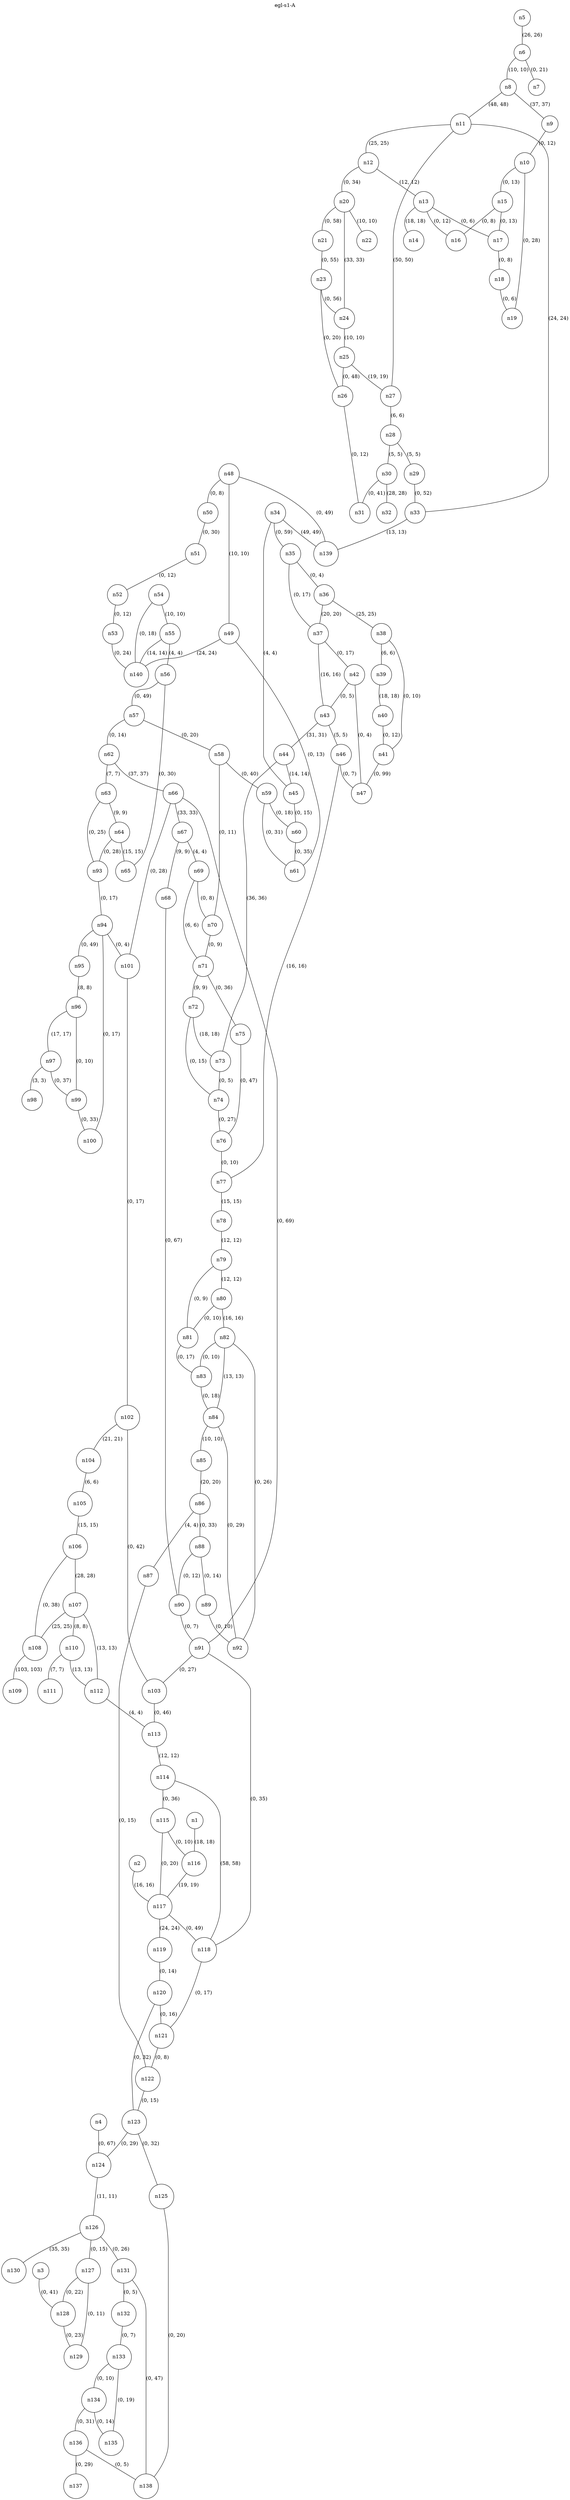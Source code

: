 strict graph egl_s1_A {
node [shape=circle];
label="egl-s1-A";
labelloc=top;
labeljust=center;
n1;
n2;
n3;
n4;
n5;
n6;
n7;
n8;
n9;
n10;
n11;
n12;
n13;
n14;
n15;
n16;
n17;
n18;
n19;
n20;
n21;
n22;
n23;
n24;
n25;
n26;
n27;
n28;
n29;
n30;
n31;
n32;
n33;
n34;
n35;
n36;
n37;
n38;
n39;
n40;
n41;
n42;
n43;
n44;
n45;
n46;
n47;
n48;
n49;
n50;
n51;
n52;
n53;
n54;
n55;
n56;
n57;
n58;
n59;
n60;
n61;
n62;
n63;
n64;
n65;
n66;
n67;
n68;
n69;
n70;
n71;
n72;
n73;
n74;
n75;
n76;
n77;
n78;
n79;
n80;
n81;
n82;
n83;
n84;
n85;
n86;
n87;
n88;
n89;
n90;
n91;
n92;
n93;
n94;
n95;
n96;
n97;
n98;
n99;
n100;
n101;
n102;
n103;
n104;
n105;
n106;
n107;
n108;
n109;
n110;
n111;
n112;
n113;
n114;
n115;
n116;
n117;
n118;
n119;
n120;
n121;
n122;
n123;
n124;
n125;
n126;
n127;
n128;
n129;
n130;
n131;
n132;
n133;
n134;
n135;
n136;
n137;
n138;
n139;
n140;
n5--n6[label="(26, 26)"];
n6--n8[label="(10, 10)"];
n8--n9[label="(37, 37)"];
n8--n11[label="(48, 48)"];
n11--n12[label="(25, 25)"];
n12--n13[label="(12, 12)"];
n13--n14[label="(18, 18)"];
n20--n22[label="(10, 10)"];
n20--n24[label="(33, 33)"];
n24--n25[label="(10, 10)"];
n25--n27[label="(19, 19)"];
n27--n28[label="(6, 6)"];
n28--n29[label="(5, 5)"];
n28--n30[label="(5, 5)"];
n30--n32[label="(28, 28)"];
n11--n33[label="(24, 24)"];
n34--n139[label="(49, 49)"];
n36--n37[label="(20, 20)"];
n36--n38[label="(25, 25)"];
n38--n39[label="(6, 6)"];
n39--n40[label="(18, 18)"];
n37--n43[label="(16, 16)"];
n43--n44[label="(31, 31)"];
n44--n45[label="(14, 14)"];
n34--n45[label="(4, 4)"];
n43--n46[label="(5, 5)"];
n33--n139[label="(13, 13)"];
n48--n49[label="(10, 10)"];
n49--n140[label="(24, 24)"];
n54--n55[label="(10, 10)"];
n55--n56[label="(4, 4)"];
n62--n63[label="(7, 7)"];
n63--n64[label="(9, 9)"];
n64--n65[label="(15, 15)"];
n62--n66[label="(37, 37)"];
n66--n67[label="(33, 33)"];
n67--n68[label="(9, 9)"];
n67--n69[label="(4, 4)"];
n69--n71[label="(6, 6)"];
n71--n72[label="(9, 9)"];
n72--n73[label="(18, 18)"];
n44--n73[label="(36, 36)"];
n46--n77[label="(16, 16)"];
n77--n78[label="(15, 15)"];
n78--n79[label="(12, 12)"];
n79--n80[label="(12, 12)"];
n80--n82[label="(16, 16)"];
n82--n84[label="(13, 13)"];
n84--n85[label="(10, 10)"];
n85--n86[label="(20, 20)"];
n86--n87[label="(4, 4)"];
n95--n96[label="(8, 8)"];
n96--n97[label="(17, 17)"];
n97--n98[label="(3, 3)"];
n102--n104[label="(21, 21)"];
n104--n105[label="(6, 6)"];
n105--n106[label="(15, 15)"];
n106--n107[label="(28, 28)"];
n107--n108[label="(25, 25)"];
n108--n109[label="(103, 103)"];
n107--n110[label="(8, 8)"];
n110--n111[label="(7, 7)"];
n110--n112[label="(13, 13)"];
n107--n112[label="(13, 13)"];
n112--n113[label="(4, 4)"];
n113--n114[label="(12, 12)"];
n1--n116[label="(18, 18)"];
n116--n117[label="(19, 19)"];
n2--n117[label="(16, 16)"];
n117--n119[label="(24, 24)"];
n114--n118[label="(58, 58)"];
n124--n126[label="(11, 11)"];
n126--n130[label="(35, 35)"];
n55--n140[label="(14, 14)"];
n11--n27[label="(50, 50)"];
n6--n7[label="(0, 21)"];
n9--n10[label="(0, 12)"];
n10--n15[label="(0, 13)"];
n15--n16[label="(0, 8)"];
n15--n17[label="(0, 13)"];
n13--n17[label="(0, 6)"];
n13--n16[label="(0, 12)"];
n17--n18[label="(0, 8)"];
n18--n19[label="(0, 6)"];
n10--n19[label="(0, 28)"];
n12--n20[label="(0, 34)"];
n20--n21[label="(0, 58)"];
n21--n23[label="(0, 55)"];
n23--n24[label="(0, 56)"];
n25--n26[label="(0, 48)"];
n23--n26[label="(0, 20)"];
n30--n31[label="(0, 41)"];
n26--n31[label="(0, 12)"];
n29--n33[label="(0, 52)"];
n34--n35[label="(0, 59)"];
n35--n36[label="(0, 4)"];
n35--n37[label="(0, 17)"];
n40--n41[label="(0, 12)"];
n38--n41[label="(0, 10)"];
n41--n47[label="(0, 99)"];
n37--n42[label="(0, 17)"];
n42--n43[label="(0, 5)"];
n42--n47[label="(0, 4)"];
n46--n47[label="(0, 7)"];
n48--n139[label="(0, 49)"];
n48--n50[label="(0, 8)"];
n50--n51[label="(0, 30)"];
n51--n52[label="(0, 12)"];
n52--n53[label="(0, 12)"];
n53--n140[label="(0, 24)"];
n56--n57[label="(0, 49)"];
n57--n58[label="(0, 20)"];
n58--n59[label="(0, 40)"];
n59--n60[label="(0, 18)"];
n45--n60[label="(0, 15)"];
n60--n61[label="(0, 35)"];
n59--n61[label="(0, 31)"];
n49--n61[label="(0, 13)"];
n57--n62[label="(0, 14)"];
n56--n65[label="(0, 30)"];
n69--n70[label="(0, 8)"];
n70--n71[label="(0, 9)"];
n72--n74[label="(0, 15)"];
n73--n74[label="(0, 5)"];
n71--n75[label="(0, 36)"];
n75--n76[label="(0, 47)"];
n74--n76[label="(0, 27)"];
n76--n77[label="(0, 10)"];
n79--n81[label="(0, 9)"];
n80--n81[label="(0, 10)"];
n82--n83[label="(0, 10)"];
n81--n83[label="(0, 17)"];
n83--n84[label="(0, 18)"];
n86--n88[label="(0, 33)"];
n88--n89[label="(0, 14)"];
n88--n90[label="(0, 12)"];
n90--n91[label="(0, 7)"];
n68--n90[label="(0, 67)"];
n66--n91[label="(0, 69)"];
n89--n92[label="(0, 10)"];
n82--n92[label="(0, 26)"];
n84--n92[label="(0, 29)"];
n64--n93[label="(0, 28)"];
n63--n93[label="(0, 25)"];
n93--n94[label="(0, 17)"];
n94--n95[label="(0, 49)"];
n96--n99[label="(0, 10)"];
n97--n99[label="(0, 37)"];
n99--n100[label="(0, 33)"];
n94--n100[label="(0, 17)"];
n94--n101[label="(0, 4)"];
n66--n101[label="(0, 28)"];
n101--n102[label="(0, 17)"];
n102--n103[label="(0, 42)"];
n91--n103[label="(0, 27)"];
n106--n108[label="(0, 38)"];
n103--n113[label="(0, 46)"];
n114--n115[label="(0, 36)"];
n115--n116[label="(0, 10)"];
n115--n117[label="(0, 20)"];
n117--n118[label="(0, 49)"];
n119--n120[label="(0, 14)"];
n91--n118[label="(0, 35)"];
n118--n121[label="(0, 17)"];
n120--n121[label="(0, 16)"];
n121--n122[label="(0, 8)"];
n87--n122[label="(0, 15)"];
n122--n123[label="(0, 15)"];
n123--n124[label="(0, 29)"];
n120--n123[label="(0, 32)"];
n123--n125[label="(0, 32)"];
n4--n124[label="(0, 67)"];
n126--n127[label="(0, 15)"];
n127--n128[label="(0, 22)"];
n3--n128[label="(0, 41)"];
n128--n129[label="(0, 23)"];
n127--n129[label="(0, 11)"];
n126--n131[label="(0, 26)"];
n131--n132[label="(0, 5)"];
n132--n133[label="(0, 7)"];
n133--n134[label="(0, 10)"];
n133--n135[label="(0, 19)"];
n134--n135[label="(0, 14)"];
n134--n136[label="(0, 31)"];
n136--n137[label="(0, 29)"];
n136--n138[label="(0, 5)"];
n131--n138[label="(0, 47)"];
n125--n138[label="(0, 20)"];
n54--n140[label="(0, 18)"];
n58--n70[label="(0, 11)"];
}

